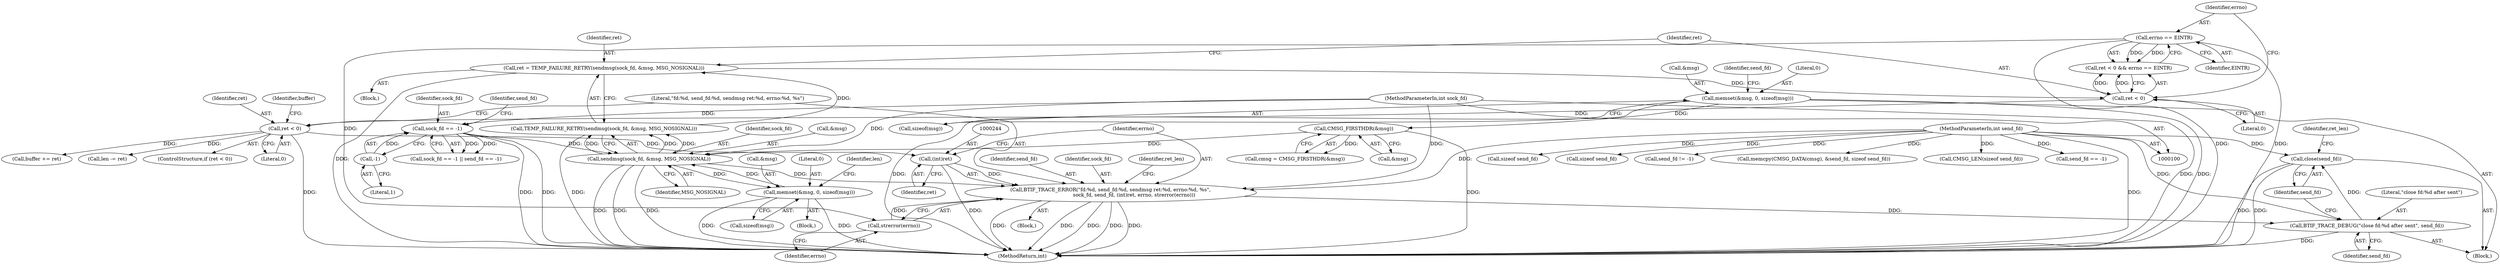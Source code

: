 digraph "0_Android_472271b153c5dc53c28beac55480a8d8434b2d5c_47@API" {
"1000269" [label="(Call,close(send_fd))"];
"1000266" [label="(Call,BTIF_TRACE_DEBUG(\"close fd:%d after sent\", send_fd))"];
"1000239" [label="(Call,BTIF_TRACE_ERROR(\"fd:%d, send_fd:%d, sendmsg ret:%d, errno:%d, %s\",\n                              sock_fd, send_fd, (int)ret, errno, strerror(errno)))"];
"1000222" [label="(Call,sendmsg(sock_fd, &msg, MSG_NOSIGNAL))"];
"1000129" [label="(Call,sock_fd == -1)"];
"1000101" [label="(MethodParameterIn,int sock_fd)"];
"1000131" [label="(Call,-1)"];
"1000153" [label="(Call,CMSG_FIRSTHDR(&msg))"];
"1000114" [label="(Call,memset(&msg, 0, sizeof(msg)))"];
"1000260" [label="(Call,memset(&msg, 0, sizeof(msg)))"];
"1000104" [label="(MethodParameterIn,int send_fd)"];
"1000243" [label="(Call,(int)ret)"];
"1000235" [label="(Call,ret < 0)"];
"1000228" [label="(Call,ret < 0)"];
"1000219" [label="(Call,ret = TEMP_FAILURE_RETRY(sendmsg(sock_fd, &msg, MSG_NOSIGNAL)))"];
"1000221" [label="(Call,TEMP_FAILURE_RETRY(sendmsg(sock_fd, &msg, MSG_NOSIGNAL)))"];
"1000247" [label="(Call,strerror(errno))"];
"1000231" [label="(Call,errno == EINTR)"];
"1000246" [label="(Identifier,errno)"];
"1000226" [label="(Identifier,MSG_NOSIGNAL)"];
"1000154" [label="(Call,&msg)"];
"1000101" [label="(MethodParameterIn,int sock_fd)"];
"1000228" [label="(Call,ret < 0)"];
"1000272" [label="(Identifier,ret_len)"];
"1000117" [label="(Literal,0)"];
"1000237" [label="(Literal,0)"];
"1000105" [label="(Block,)"];
"1000268" [label="(Identifier,send_fd)"];
"1000153" [label="(Call,CMSG_FIRSTHDR(&msg))"];
"1000235" [label="(Call,ret < 0)"];
"1000242" [label="(Identifier,send_fd)"];
"1000115" [label="(Call,&msg)"];
"1000273" [label="(MethodReturn,int)"];
"1000123" [label="(Call,send_fd != -1)"];
"1000118" [label="(Call,sizeof(msg))"];
"1000186" [label="(Identifier,len)"];
"1000173" [label="(Call,memcpy(CMSG_DATA(cmsg), &send_fd, sizeof send_fd))"];
"1000261" [label="(Call,&msg)"];
"1000267" [label="(Literal,\"close fd:%d after sent\")"];
"1000170" [label="(Call,CMSG_LEN(sizeof send_fd))"];
"1000227" [label="(Call,ret < 0 && errno == EINTR)"];
"1000129" [label="(Call,sock_fd == -1)"];
"1000266" [label="(Call,BTIF_TRACE_DEBUG(\"close fd:%d after sent\", send_fd))"];
"1000270" [label="(Identifier,send_fd)"];
"1000223" [label="(Identifier,sock_fd)"];
"1000151" [label="(Call,cmsg = CMSG_FIRSTHDR(&msg))"];
"1000254" [label="(Call,buffer += ret)"];
"1000239" [label="(Call,BTIF_TRACE_ERROR(\"fd:%d, send_fd:%d, sendmsg ret:%d, errno:%d, %s\",\n                              sock_fd, send_fd, (int)ret, errno, strerror(errno)))"];
"1000257" [label="(Call,len -= ret)"];
"1000219" [label="(Call,ret = TEMP_FAILURE_RETRY(sendmsg(sock_fd, &msg, MSG_NOSIGNAL)))"];
"1000232" [label="(Identifier,errno)"];
"1000233" [label="(Identifier,EINTR)"];
"1000240" [label="(Literal,\"fd:%d, send_fd:%d, sendmsg ret:%d, errno:%d, %s\")"];
"1000222" [label="(Call,sendmsg(sock_fd, &msg, MSG_NOSIGNAL))"];
"1000131" [label="(Call,-1)"];
"1000260" [label="(Call,memset(&msg, 0, sizeof(msg)))"];
"1000133" [label="(Call,send_fd == -1)"];
"1000229" [label="(Identifier,ret)"];
"1000221" [label="(Call,TEMP_FAILURE_RETRY(sendmsg(sock_fd, &msg, MSG_NOSIGNAL)))"];
"1000134" [label="(Identifier,send_fd)"];
"1000230" [label="(Literal,0)"];
"1000220" [label="(Identifier,ret)"];
"1000104" [label="(MethodParameterIn,int send_fd)"];
"1000128" [label="(Call,sock_fd == -1 || send_fd == -1)"];
"1000238" [label="(Block,)"];
"1000263" [label="(Literal,0)"];
"1000132" [label="(Literal,1)"];
"1000241" [label="(Identifier,sock_fd)"];
"1000178" [label="(Call,sizeof send_fd)"];
"1000231" [label="(Call,errno == EINTR)"];
"1000248" [label="(Identifier,errno)"];
"1000236" [label="(Identifier,ret)"];
"1000247" [label="(Call,strerror(errno))"];
"1000234" [label="(ControlStructure,if (ret < 0))"];
"1000269" [label="(Call,close(send_fd))"];
"1000114" [label="(Call,memset(&msg, 0, sizeof(msg)))"];
"1000224" [label="(Call,&msg)"];
"1000264" [label="(Call,sizeof(msg))"];
"1000171" [label="(Call,sizeof send_fd)"];
"1000188" [label="(Block,)"];
"1000130" [label="(Identifier,sock_fd)"];
"1000255" [label="(Identifier,buffer)"];
"1000250" [label="(Identifier,ret_len)"];
"1000245" [label="(Identifier,ret)"];
"1000243" [label="(Call,(int)ret)"];
"1000218" [label="(Block,)"];
"1000124" [label="(Identifier,send_fd)"];
"1000269" -> "1000105"  [label="AST: "];
"1000269" -> "1000270"  [label="CFG: "];
"1000270" -> "1000269"  [label="AST: "];
"1000272" -> "1000269"  [label="CFG: "];
"1000269" -> "1000273"  [label="DDG: "];
"1000269" -> "1000273"  [label="DDG: "];
"1000266" -> "1000269"  [label="DDG: "];
"1000104" -> "1000269"  [label="DDG: "];
"1000266" -> "1000105"  [label="AST: "];
"1000266" -> "1000268"  [label="CFG: "];
"1000267" -> "1000266"  [label="AST: "];
"1000268" -> "1000266"  [label="AST: "];
"1000270" -> "1000266"  [label="CFG: "];
"1000266" -> "1000273"  [label="DDG: "];
"1000239" -> "1000266"  [label="DDG: "];
"1000104" -> "1000266"  [label="DDG: "];
"1000239" -> "1000238"  [label="AST: "];
"1000239" -> "1000247"  [label="CFG: "];
"1000240" -> "1000239"  [label="AST: "];
"1000241" -> "1000239"  [label="AST: "];
"1000242" -> "1000239"  [label="AST: "];
"1000243" -> "1000239"  [label="AST: "];
"1000246" -> "1000239"  [label="AST: "];
"1000247" -> "1000239"  [label="AST: "];
"1000250" -> "1000239"  [label="CFG: "];
"1000239" -> "1000273"  [label="DDG: "];
"1000239" -> "1000273"  [label="DDG: "];
"1000239" -> "1000273"  [label="DDG: "];
"1000239" -> "1000273"  [label="DDG: "];
"1000239" -> "1000273"  [label="DDG: "];
"1000222" -> "1000239"  [label="DDG: "];
"1000101" -> "1000239"  [label="DDG: "];
"1000104" -> "1000239"  [label="DDG: "];
"1000243" -> "1000239"  [label="DDG: "];
"1000247" -> "1000239"  [label="DDG: "];
"1000222" -> "1000221"  [label="AST: "];
"1000222" -> "1000226"  [label="CFG: "];
"1000223" -> "1000222"  [label="AST: "];
"1000224" -> "1000222"  [label="AST: "];
"1000226" -> "1000222"  [label="AST: "];
"1000221" -> "1000222"  [label="CFG: "];
"1000222" -> "1000273"  [label="DDG: "];
"1000222" -> "1000273"  [label="DDG: "];
"1000222" -> "1000273"  [label="DDG: "];
"1000222" -> "1000221"  [label="DDG: "];
"1000222" -> "1000221"  [label="DDG: "];
"1000222" -> "1000221"  [label="DDG: "];
"1000129" -> "1000222"  [label="DDG: "];
"1000101" -> "1000222"  [label="DDG: "];
"1000153" -> "1000222"  [label="DDG: "];
"1000260" -> "1000222"  [label="DDG: "];
"1000222" -> "1000260"  [label="DDG: "];
"1000129" -> "1000128"  [label="AST: "];
"1000129" -> "1000131"  [label="CFG: "];
"1000130" -> "1000129"  [label="AST: "];
"1000131" -> "1000129"  [label="AST: "];
"1000134" -> "1000129"  [label="CFG: "];
"1000128" -> "1000129"  [label="CFG: "];
"1000129" -> "1000273"  [label="DDG: "];
"1000129" -> "1000273"  [label="DDG: "];
"1000129" -> "1000128"  [label="DDG: "];
"1000129" -> "1000128"  [label="DDG: "];
"1000101" -> "1000129"  [label="DDG: "];
"1000131" -> "1000129"  [label="DDG: "];
"1000101" -> "1000100"  [label="AST: "];
"1000101" -> "1000273"  [label="DDG: "];
"1000131" -> "1000132"  [label="CFG: "];
"1000132" -> "1000131"  [label="AST: "];
"1000153" -> "1000151"  [label="AST: "];
"1000153" -> "1000154"  [label="CFG: "];
"1000154" -> "1000153"  [label="AST: "];
"1000151" -> "1000153"  [label="CFG: "];
"1000153" -> "1000273"  [label="DDG: "];
"1000153" -> "1000151"  [label="DDG: "];
"1000114" -> "1000153"  [label="DDG: "];
"1000114" -> "1000105"  [label="AST: "];
"1000114" -> "1000118"  [label="CFG: "];
"1000115" -> "1000114"  [label="AST: "];
"1000117" -> "1000114"  [label="AST: "];
"1000118" -> "1000114"  [label="AST: "];
"1000124" -> "1000114"  [label="CFG: "];
"1000114" -> "1000273"  [label="DDG: "];
"1000114" -> "1000273"  [label="DDG: "];
"1000260" -> "1000188"  [label="AST: "];
"1000260" -> "1000264"  [label="CFG: "];
"1000261" -> "1000260"  [label="AST: "];
"1000263" -> "1000260"  [label="AST: "];
"1000264" -> "1000260"  [label="AST: "];
"1000186" -> "1000260"  [label="CFG: "];
"1000260" -> "1000273"  [label="DDG: "];
"1000260" -> "1000273"  [label="DDG: "];
"1000104" -> "1000100"  [label="AST: "];
"1000104" -> "1000273"  [label="DDG: "];
"1000104" -> "1000123"  [label="DDG: "];
"1000104" -> "1000133"  [label="DDG: "];
"1000104" -> "1000170"  [label="DDG: "];
"1000104" -> "1000171"  [label="DDG: "];
"1000104" -> "1000173"  [label="DDG: "];
"1000104" -> "1000178"  [label="DDG: "];
"1000243" -> "1000245"  [label="CFG: "];
"1000244" -> "1000243"  [label="AST: "];
"1000245" -> "1000243"  [label="AST: "];
"1000246" -> "1000243"  [label="CFG: "];
"1000243" -> "1000273"  [label="DDG: "];
"1000235" -> "1000243"  [label="DDG: "];
"1000235" -> "1000234"  [label="AST: "];
"1000235" -> "1000237"  [label="CFG: "];
"1000236" -> "1000235"  [label="AST: "];
"1000237" -> "1000235"  [label="AST: "];
"1000240" -> "1000235"  [label="CFG: "];
"1000255" -> "1000235"  [label="CFG: "];
"1000235" -> "1000273"  [label="DDG: "];
"1000228" -> "1000235"  [label="DDG: "];
"1000235" -> "1000254"  [label="DDG: "];
"1000235" -> "1000257"  [label="DDG: "];
"1000228" -> "1000227"  [label="AST: "];
"1000228" -> "1000230"  [label="CFG: "];
"1000229" -> "1000228"  [label="AST: "];
"1000230" -> "1000228"  [label="AST: "];
"1000232" -> "1000228"  [label="CFG: "];
"1000227" -> "1000228"  [label="CFG: "];
"1000228" -> "1000227"  [label="DDG: "];
"1000228" -> "1000227"  [label="DDG: "];
"1000219" -> "1000228"  [label="DDG: "];
"1000219" -> "1000218"  [label="AST: "];
"1000219" -> "1000221"  [label="CFG: "];
"1000220" -> "1000219"  [label="AST: "];
"1000221" -> "1000219"  [label="AST: "];
"1000229" -> "1000219"  [label="CFG: "];
"1000219" -> "1000273"  [label="DDG: "];
"1000221" -> "1000219"  [label="DDG: "];
"1000221" -> "1000273"  [label="DDG: "];
"1000247" -> "1000248"  [label="CFG: "];
"1000248" -> "1000247"  [label="AST: "];
"1000231" -> "1000247"  [label="DDG: "];
"1000231" -> "1000227"  [label="AST: "];
"1000231" -> "1000233"  [label="CFG: "];
"1000232" -> "1000231"  [label="AST: "];
"1000233" -> "1000231"  [label="AST: "];
"1000227" -> "1000231"  [label="CFG: "];
"1000231" -> "1000273"  [label="DDG: "];
"1000231" -> "1000273"  [label="DDG: "];
"1000231" -> "1000227"  [label="DDG: "];
"1000231" -> "1000227"  [label="DDG: "];
}
